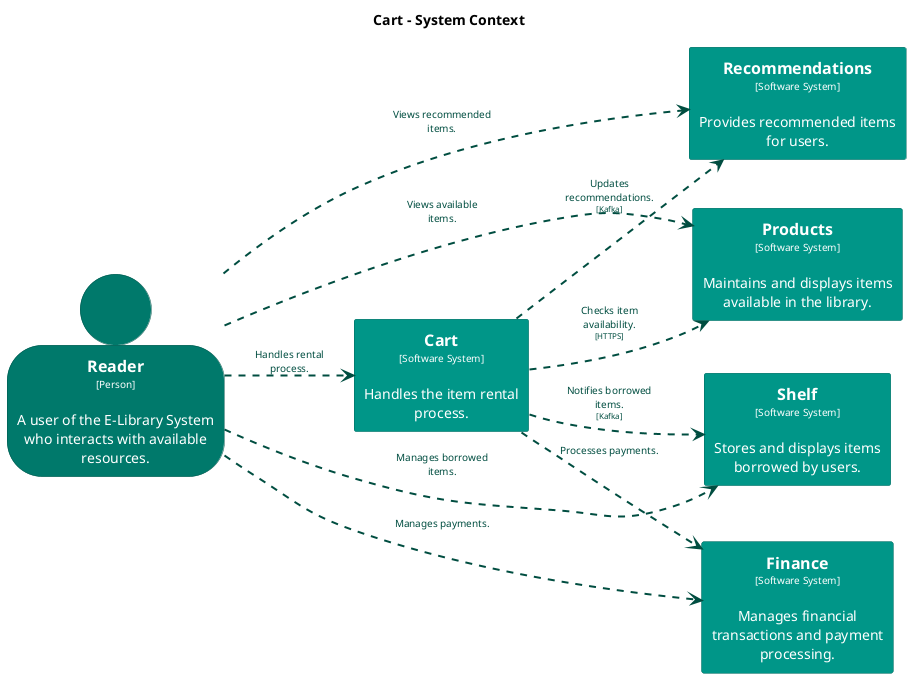 @startuml
set separator none
title Cart - System Context

left to right direction

skinparam {
  arrowFontSize 10
  defaultTextAlignment center
  wrapWidth 200
  maxMessageSize 100
}

hide stereotype

skinparam rectangle<<Cart>> {
  BackgroundColor #009688
  FontColor #ffffff
  BorderColor #00695f
  shadowing false
}
skinparam rectangle<<Finance>> {
  BackgroundColor #009688
  FontColor #ffffff
  BorderColor #00695f
  shadowing false
}
skinparam rectangle<<Products>> {
  BackgroundColor #009688
  FontColor #ffffff
  BorderColor #00695f
  shadowing false
}
skinparam person<<Reader>> {
  BackgroundColor #00796b
  FontColor #ffffff
  BorderColor #00544a
  shadowing false
}
skinparam rectangle<<Recommendations>> {
  BackgroundColor #009688
  FontColor #ffffff
  BorderColor #00695f
  shadowing false
}
skinparam rectangle<<Shelf>> {
  BackgroundColor #009688
  FontColor #ffffff
  BorderColor #00695f
  shadowing false
}

person "==Reader\n<size:10>[Person]</size>\n\nA user of the E-Library System who interacts with available resources." <<Reader>> as Reader
rectangle "==Products\n<size:10>[Software System]</size>\n\nMaintains and displays items available in the library." <<Products>> as Products
rectangle "==Cart\n<size:10>[Software System]</size>\n\nHandles the item rental process." <<Cart>> as Cart
rectangle "==Recommendations\n<size:10>[Software System]</size>\n\nProvides recommended items for users." <<Recommendations>> as Recommendations
rectangle "==Finance\n<size:10>[Software System]</size>\n\nManages financial transactions and payment processing." <<Finance>> as Finance
rectangle "==Shelf\n<size:10>[Software System]</size>\n\nStores and displays items borrowed by users." <<Shelf>> as Shelf

Reader .[#004d40,thickness=2].> Shelf : "<color:#004d40>Manages borrowed items."
Reader .[#004d40,thickness=2].> Products : "<color:#004d40>Views available items."
Reader .[#004d40,thickness=2].> Cart : "<color:#004d40>Handles rental process."
Reader .[#004d40,thickness=2].> Recommendations : "<color:#004d40>Views recommended items."
Reader .[#004d40,thickness=2].> Finance : "<color:#004d40>Manages payments."
Cart .[#004d40,thickness=2].> Finance : "<color:#004d40>Processes payments."
Cart .[#004d40,thickness=2].> Recommendations : "<color:#004d40>Updates recommendations.\n<color:#004d40><size:8>[Kafka]</size>"
Cart .[#004d40,thickness=2].> Shelf : "<color:#004d40>Notifies borrowed items.\n<color:#004d40><size:8>[Kafka]</size>"
Cart .[#004d40,thickness=2].> Products : "<color:#004d40>Checks item availability.\n<color:#004d40><size:8>[HTTPS]</size>"
@enduml